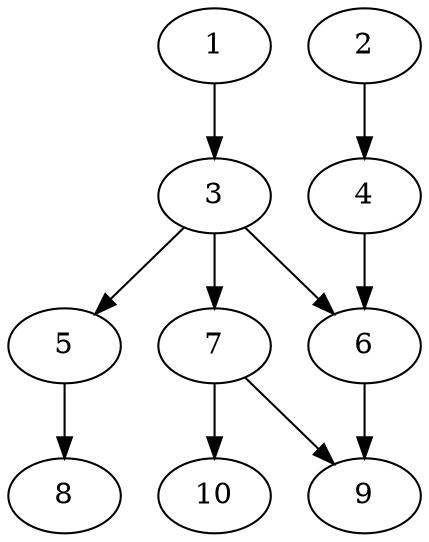 // DAG automatically generated by daggen at Thu Oct  3 13:58:05 2019
// ./daggen --dot -n 10 --ccr 0.5 --fat 0.5 --regular 0.7 --density 0.6 --mindata 5242880 --maxdata 52428800 
digraph G {
  1 [size="31885312", alpha="0.07", expect_size="15942656"] 
  1 -> 3 [size ="15942656"]
  2 [size="24115200", alpha="0.11", expect_size="12057600"] 
  2 -> 4 [size ="12057600"]
  3 [size="56752128", alpha="0.03", expect_size="28376064"] 
  3 -> 5 [size ="28376064"]
  3 -> 6 [size ="28376064"]
  3 -> 7 [size ="28376064"]
  4 [size="44863488", alpha="0.03", expect_size="22431744"] 
  4 -> 6 [size ="22431744"]
  5 [size="88059904", alpha="0.11", expect_size="44029952"] 
  5 -> 8 [size ="44029952"]
  6 [size="47980544", alpha="0.15", expect_size="23990272"] 
  6 -> 9 [size ="23990272"]
  7 [size="77506560", alpha="0.19", expect_size="38753280"] 
  7 -> 9 [size ="38753280"]
  7 -> 10 [size ="38753280"]
  8 [size="35108864", alpha="0.00", expect_size="17554432"] 
  9 [size="61806592", alpha="0.05", expect_size="30903296"] 
  10 [size="92573696", alpha="0.04", expect_size="46286848"] 
}
